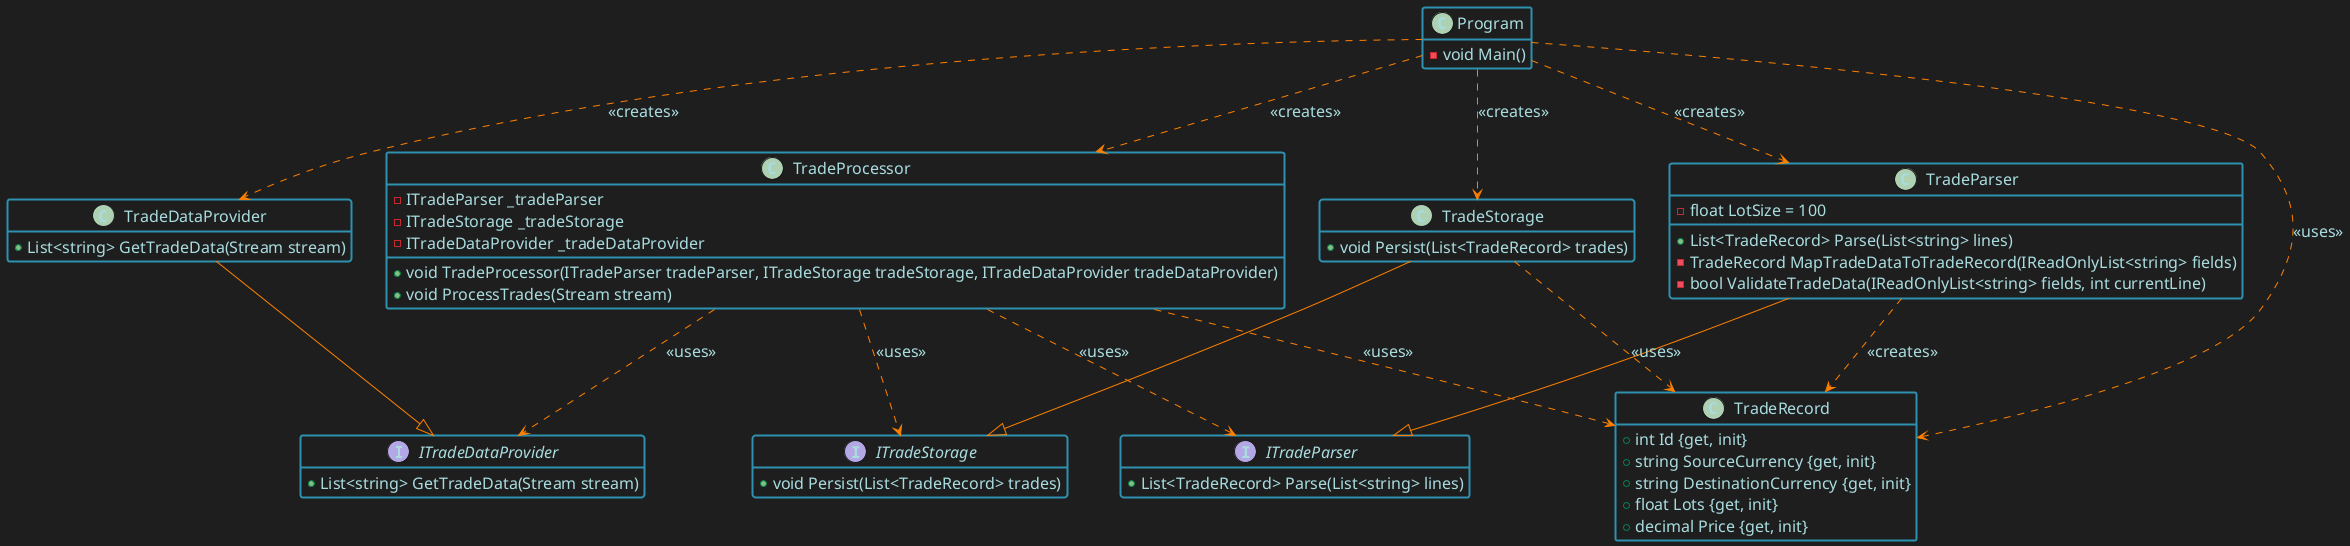 ﻿@startuml

hide empty members

skinparam backgroundColor  #1E1E1E
skinparam DefaultFontColor #A9DCDF
skinparam DefaultFontSize 16
skinparam DefaultFontName JetBrains Mono

skinparam class {
  BackgroundColor #1E1E1E
  BorderColor #2D91AF
  ArrowColor #FF8000
  BorderThickness 2
}

skinparam package {
  BackgroundColor #0
  BorderColor #2D91AF
}

skinparam note {
  BackgroundColor #565656
  BorderColor #F78782
  FontColor #A9DCDF
}

interface ITradeDataProvider {
    + List<string> GetTradeData(Stream stream)
}

interface  ITradeParser {
    + List<TradeRecord> Parse(List<string> lines)
}

interface ITradeStorage {
    + void Persist(List<TradeRecord> trades)
}

class TradeDataProvider {
    + List<string> GetTradeData(Stream stream)
}

class TradeParser {
    - float LotSize = 100
    + List<TradeRecord> Parse(List<string> lines)
    - TradeRecord MapTradeDataToTradeRecord(IReadOnlyList<string> fields)
    - bool ValidateTradeData(IReadOnlyList<string> fields, int currentLine)
}

class TradeStorage {
    + void Persist(List<TradeRecord> trades)
}

class TradeProcessor {
    - ITradeParser _tradeParser
    - ITradeStorage _tradeStorage
    - ITradeDataProvider _tradeDataProvider
    + void TradeProcessor(ITradeParser tradeParser, ITradeStorage tradeStorage, ITradeDataProvider tradeDataProvider)
    + void ProcessTrades(Stream stream)
}

class TradeRecord {
    + int Id {get, init}
    + string SourceCurrency {get, init}
    + string DestinationCurrency {get, init}
    + float Lots {get, init}
    + decimal Price {get, init}
}

class Program {
    - void Main()
}

TradeDataProvider --|> ITradeDataProvider
TradeParser --|> ITradeParser
TradeStorage --|> ITradeStorage
TradeProcessor ..> ITradeDataProvider: <<uses>>
TradeProcessor ..> ITradeParser: <<uses>>
TradeProcessor ..> ITradeStorage: <<uses>>
TradeProcessor ..> TradeRecord: <<uses>>
TradeParser ..> TradeRecord: <<creates>>
TradeStorage ..> TradeRecord: <<uses>>
Program ..> TradeProcessor: <<creates>>
Program ..> TradeDataProvider: <<creates>>
Program ..> TradeParser: <<creates>>
Program ..> TradeStorage: <<creates>>
Program ..> TradeRecord: <<uses>>

@enduml
